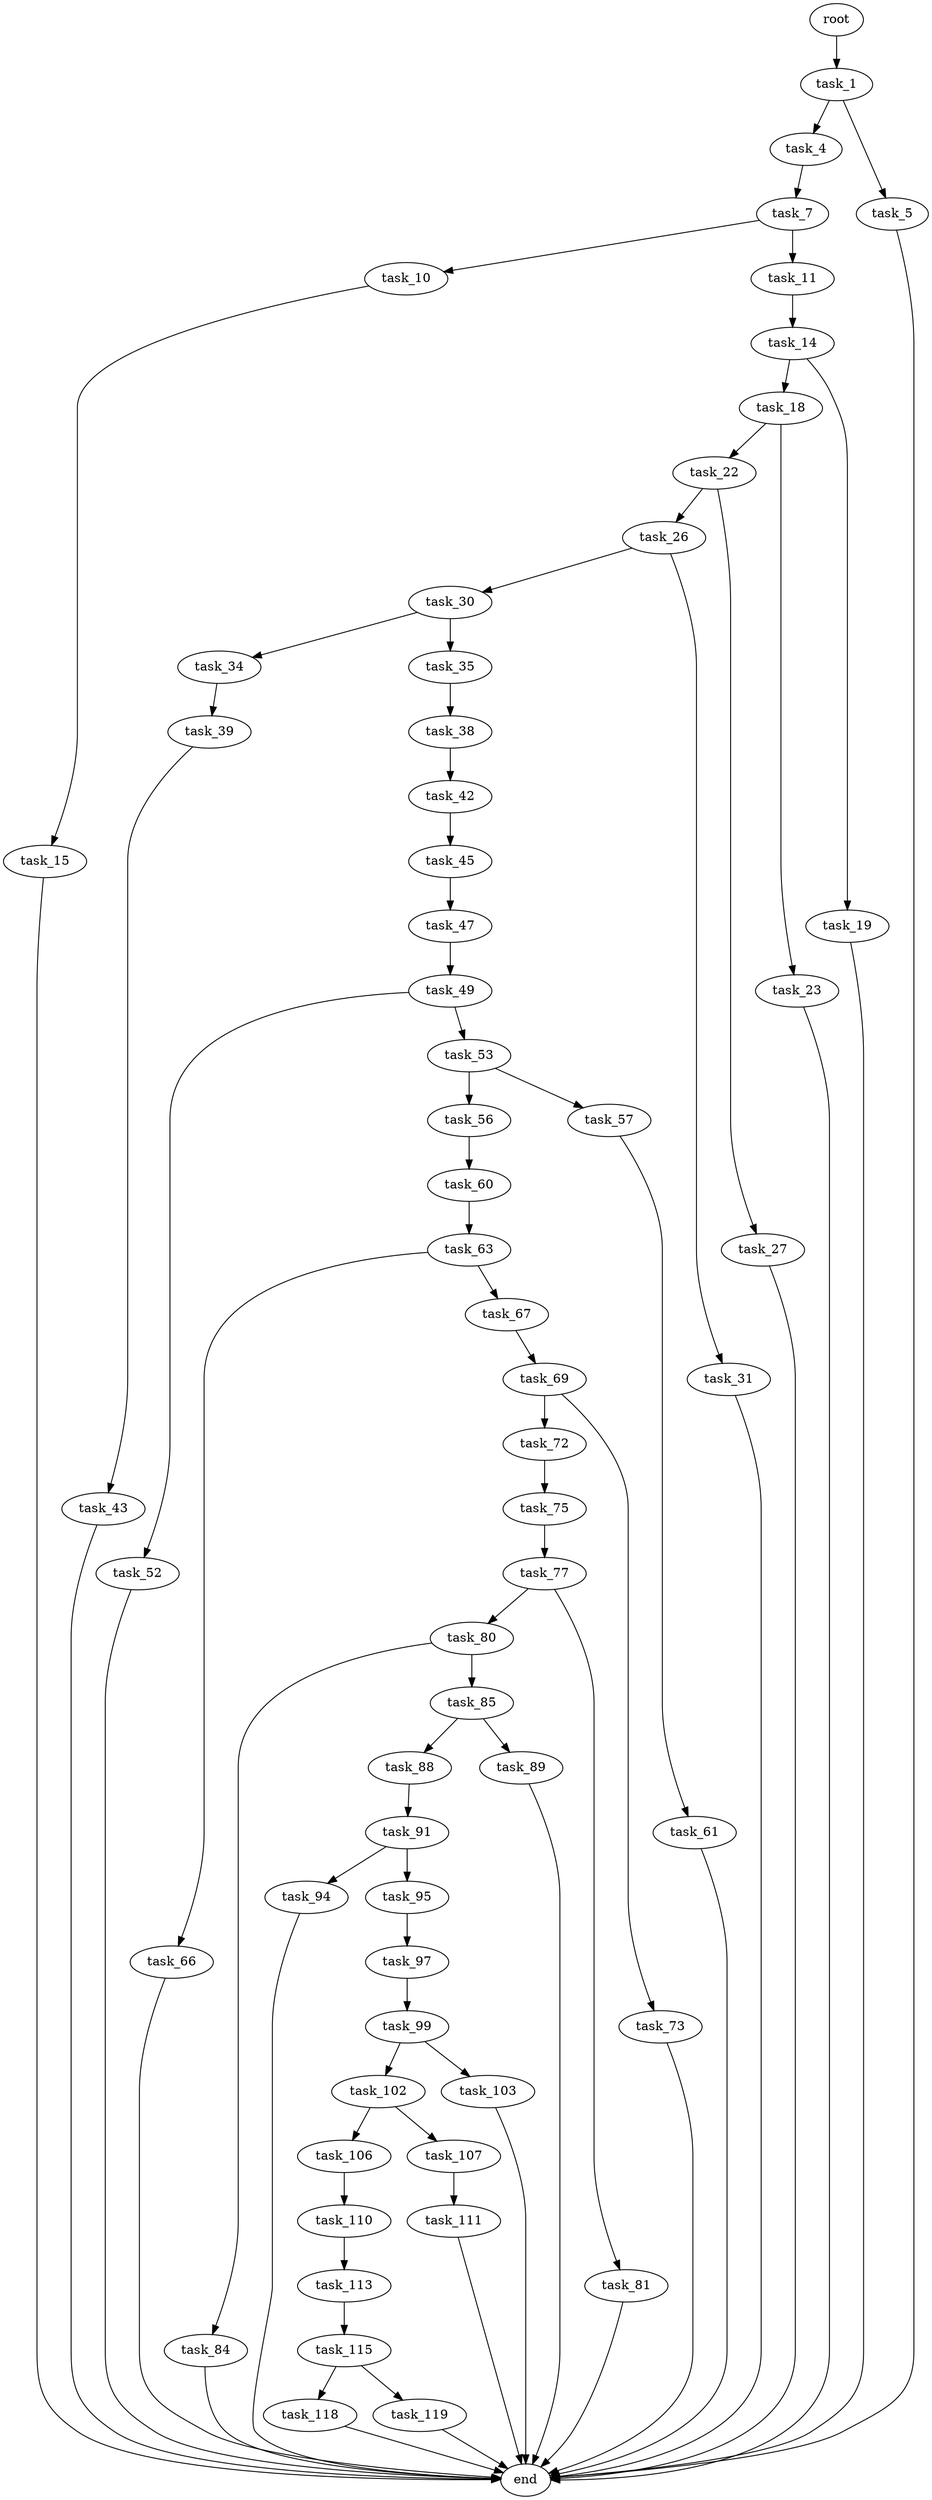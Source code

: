 digraph G {
  root [size="0.000000"];
  task_1 [size="1037185508342.000000"];
  task_4 [size="23958794710.000000"];
  task_5 [size="8589934592.000000"];
  task_7 [size="782757789696.000000"];
  end [size="0.000000"];
  task_10 [size="28991029248.000000"];
  task_11 [size="8589934592.000000"];
  task_15 [size="8589934592.000000"];
  task_14 [size="549755813888.000000"];
  task_18 [size="68719476736.000000"];
  task_19 [size="68719476736.000000"];
  task_22 [size="1340742872.000000"];
  task_23 [size="68719476736.000000"];
  task_26 [size="782757789696.000000"];
  task_27 [size="782757789696.000000"];
  task_30 [size="2185699606.000000"];
  task_31 [size="134217728000.000000"];
  task_34 [size="782757789696.000000"];
  task_35 [size="68719476736.000000"];
  task_39 [size="1073741824000.000000"];
  task_38 [size="782757789696.000000"];
  task_42 [size="20646181754.000000"];
  task_43 [size="15528933884.000000"];
  task_45 [size="68719476736.000000"];
  task_47 [size="1073741824000.000000"];
  task_49 [size="847098416153.000000"];
  task_52 [size="1265886555.000000"];
  task_53 [size="957817167813.000000"];
  task_56 [size="68719476736.000000"];
  task_57 [size="399482833249.000000"];
  task_60 [size="804297411.000000"];
  task_61 [size="14181585016.000000"];
  task_63 [size="647385768588.000000"];
  task_66 [size="595843389726.000000"];
  task_67 [size="249078175714.000000"];
  task_69 [size="8589934592.000000"];
  task_72 [size="134217728000.000000"];
  task_73 [size="368293445632.000000"];
  task_75 [size="464615690594.000000"];
  task_77 [size="197799695288.000000"];
  task_80 [size="100760542767.000000"];
  task_81 [size="986952497506.000000"];
  task_84 [size="116506981408.000000"];
  task_85 [size="28991029248.000000"];
  task_88 [size="13862636697.000000"];
  task_89 [size="1105821873755.000000"];
  task_91 [size="28991029248.000000"];
  task_94 [size="368293445632.000000"];
  task_95 [size="1073741824000.000000"];
  task_97 [size="185730844623.000000"];
  task_99 [size="126390241165.000000"];
  task_102 [size="1390345852.000000"];
  task_103 [size="797471842.000000"];
  task_106 [size="671694199644.000000"];
  task_107 [size="8589934592.000000"];
  task_110 [size="28991029248.000000"];
  task_111 [size="2081003107.000000"];
  task_113 [size="297014070659.000000"];
  task_115 [size="1305878127.000000"];
  task_118 [size="319733940369.000000"];
  task_119 [size="64416339743.000000"];

  root -> task_1 [size="1.000000"];
  task_1 -> task_4 [size="838860800.000000"];
  task_1 -> task_5 [size="838860800.000000"];
  task_4 -> task_7 [size="536870912.000000"];
  task_5 -> end [size="1.000000"];
  task_7 -> task_10 [size="679477248.000000"];
  task_7 -> task_11 [size="679477248.000000"];
  task_10 -> task_15 [size="75497472.000000"];
  task_11 -> task_14 [size="33554432.000000"];
  task_15 -> end [size="1.000000"];
  task_14 -> task_18 [size="536870912.000000"];
  task_14 -> task_19 [size="536870912.000000"];
  task_18 -> task_22 [size="134217728.000000"];
  task_18 -> task_23 [size="134217728.000000"];
  task_19 -> end [size="1.000000"];
  task_22 -> task_26 [size="33554432.000000"];
  task_22 -> task_27 [size="33554432.000000"];
  task_23 -> end [size="1.000000"];
  task_26 -> task_30 [size="679477248.000000"];
  task_26 -> task_31 [size="679477248.000000"];
  task_27 -> end [size="1.000000"];
  task_30 -> task_34 [size="75497472.000000"];
  task_30 -> task_35 [size="75497472.000000"];
  task_31 -> end [size="1.000000"];
  task_34 -> task_39 [size="679477248.000000"];
  task_35 -> task_38 [size="134217728.000000"];
  task_39 -> task_43 [size="838860800.000000"];
  task_38 -> task_42 [size="679477248.000000"];
  task_42 -> task_45 [size="33554432.000000"];
  task_43 -> end [size="1.000000"];
  task_45 -> task_47 [size="134217728.000000"];
  task_47 -> task_49 [size="838860800.000000"];
  task_49 -> task_52 [size="679477248.000000"];
  task_49 -> task_53 [size="679477248.000000"];
  task_52 -> end [size="1.000000"];
  task_53 -> task_56 [size="679477248.000000"];
  task_53 -> task_57 [size="679477248.000000"];
  task_56 -> task_60 [size="134217728.000000"];
  task_57 -> task_61 [size="411041792.000000"];
  task_60 -> task_63 [size="75497472.000000"];
  task_61 -> end [size="1.000000"];
  task_63 -> task_66 [size="536870912.000000"];
  task_63 -> task_67 [size="536870912.000000"];
  task_66 -> end [size="1.000000"];
  task_67 -> task_69 [size="411041792.000000"];
  task_69 -> task_72 [size="33554432.000000"];
  task_69 -> task_73 [size="33554432.000000"];
  task_72 -> task_75 [size="209715200.000000"];
  task_73 -> end [size="1.000000"];
  task_75 -> task_77 [size="301989888.000000"];
  task_77 -> task_80 [size="536870912.000000"];
  task_77 -> task_81 [size="536870912.000000"];
  task_80 -> task_84 [size="75497472.000000"];
  task_80 -> task_85 [size="75497472.000000"];
  task_81 -> end [size="1.000000"];
  task_84 -> end [size="1.000000"];
  task_85 -> task_88 [size="75497472.000000"];
  task_85 -> task_89 [size="75497472.000000"];
  task_88 -> task_91 [size="33554432.000000"];
  task_89 -> end [size="1.000000"];
  task_91 -> task_94 [size="75497472.000000"];
  task_91 -> task_95 [size="75497472.000000"];
  task_94 -> end [size="1.000000"];
  task_95 -> task_97 [size="838860800.000000"];
  task_97 -> task_99 [size="679477248.000000"];
  task_99 -> task_102 [size="301989888.000000"];
  task_99 -> task_103 [size="301989888.000000"];
  task_102 -> task_106 [size="33554432.000000"];
  task_102 -> task_107 [size="33554432.000000"];
  task_103 -> end [size="1.000000"];
  task_106 -> task_110 [size="536870912.000000"];
  task_107 -> task_111 [size="33554432.000000"];
  task_110 -> task_113 [size="75497472.000000"];
  task_111 -> end [size="1.000000"];
  task_113 -> task_115 [size="301989888.000000"];
  task_115 -> task_118 [size="33554432.000000"];
  task_115 -> task_119 [size="33554432.000000"];
  task_118 -> end [size="1.000000"];
  task_119 -> end [size="1.000000"];
}
